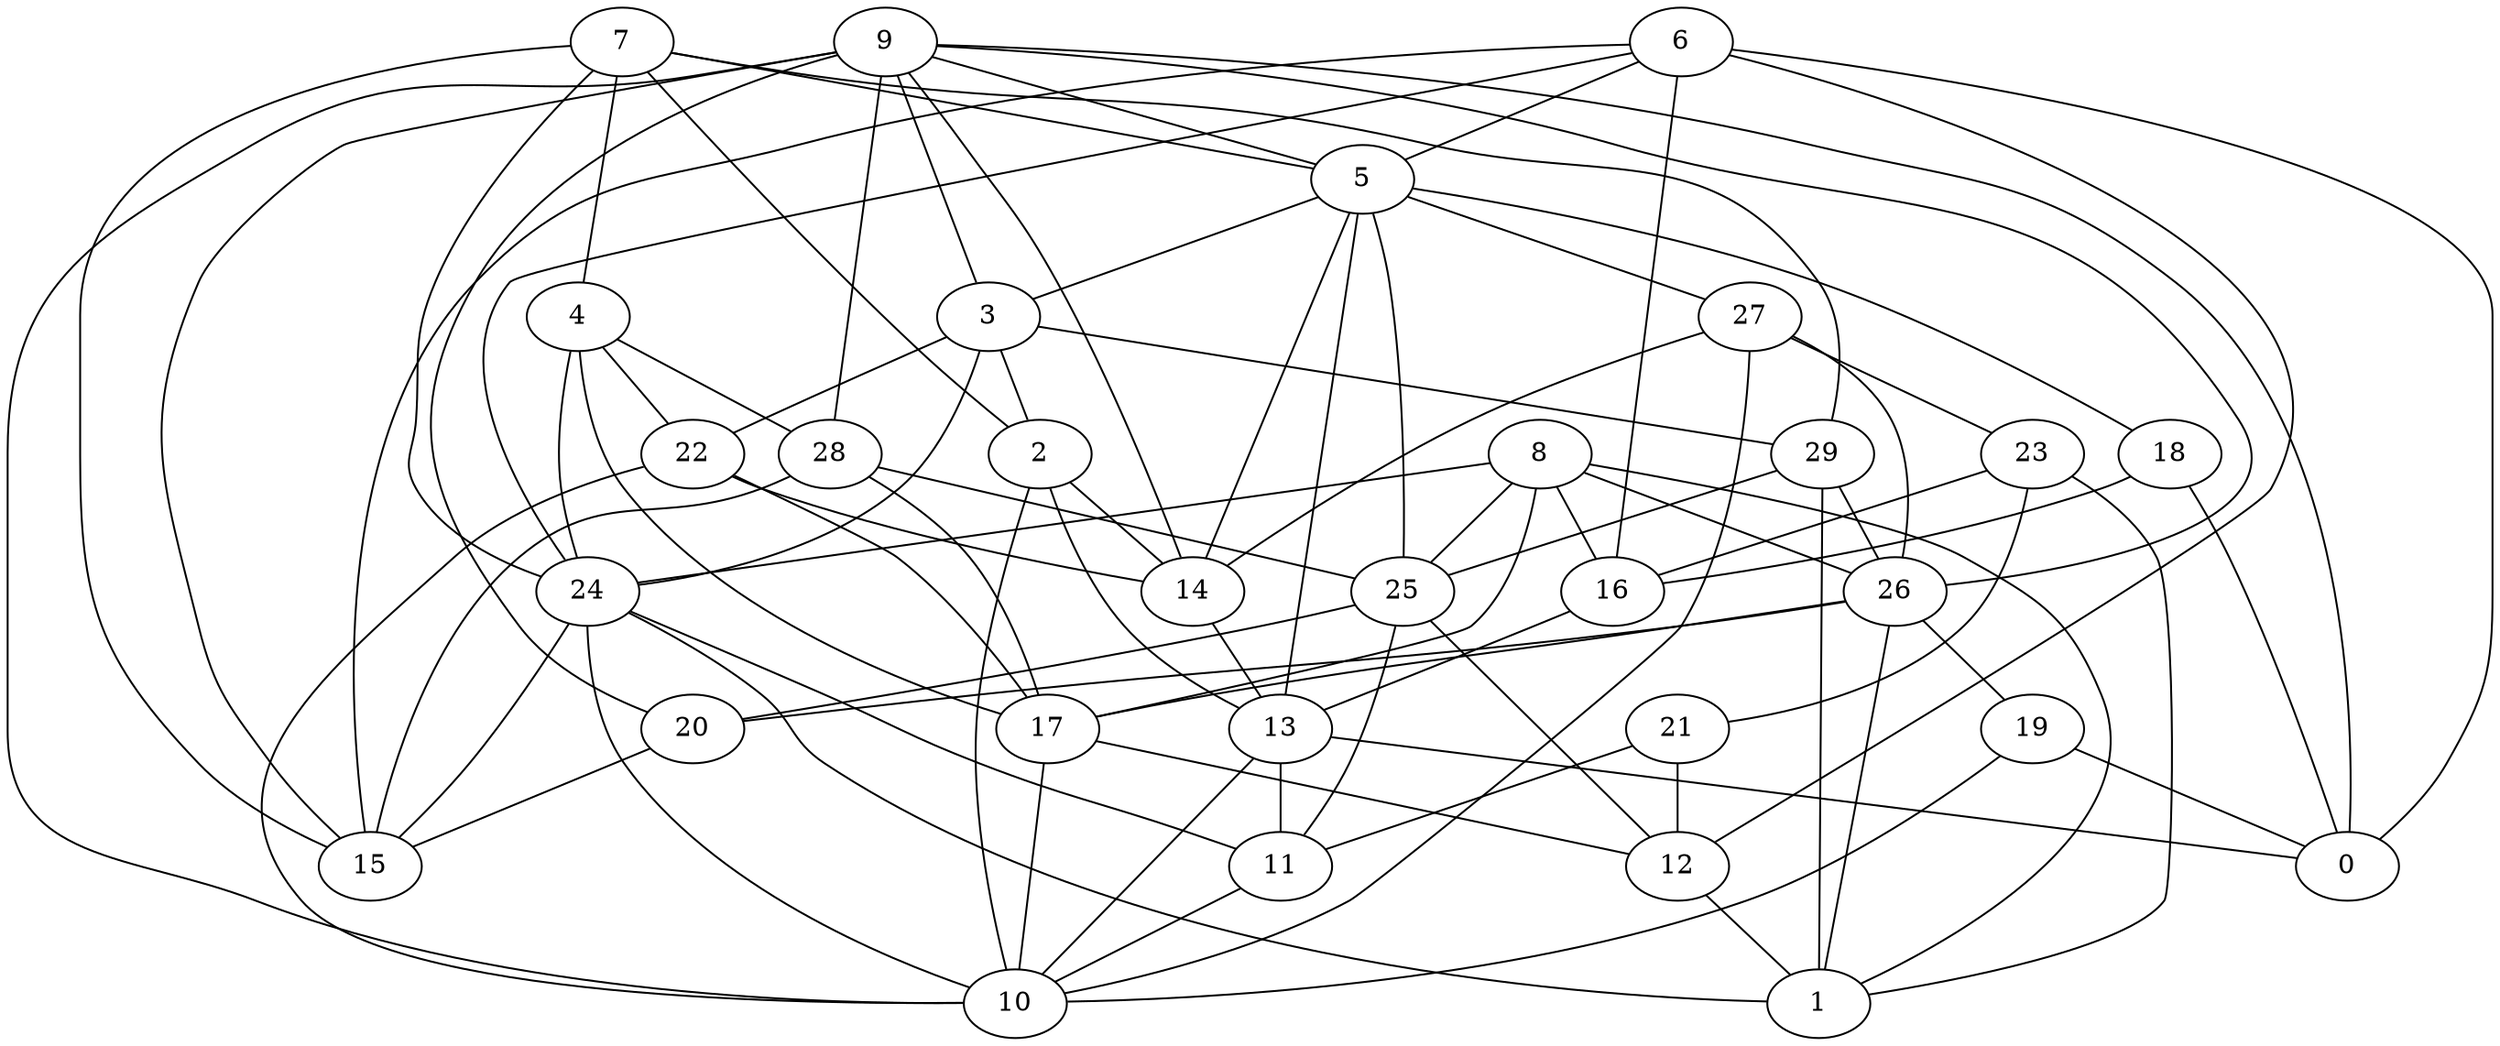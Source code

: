 digraph GG_graph {

subgraph G_graph {
edge [color = black]
"28" -> "25" [dir = none]
"28" -> "17" [dir = none]
"28" -> "15" [dir = none]
"4" -> "17" [dir = none]
"4" -> "28" [dir = none]
"4" -> "22" [dir = none]
"4" -> "24" [dir = none]
"9" -> "15" [dir = none]
"9" -> "0" [dir = none]
"9" -> "10" [dir = none]
"9" -> "14" [dir = none]
"9" -> "20" [dir = none]
"9" -> "26" [dir = none]
"9" -> "3" [dir = none]
"9" -> "5" [dir = none]
"9" -> "28" [dir = none]
"17" -> "10" [dir = none]
"17" -> "12" [dir = none]
"22" -> "14" [dir = none]
"22" -> "17" [dir = none]
"22" -> "10" [dir = none]
"24" -> "1" [dir = none]
"24" -> "15" [dir = none]
"24" -> "10" [dir = none]
"24" -> "11" [dir = none]
"19" -> "10" [dir = none]
"19" -> "0" [dir = none]
"26" -> "20" [dir = none]
"26" -> "17" [dir = none]
"26" -> "1" [dir = none]
"26" -> "19" [dir = none]
"14" -> "13" [dir = none]
"16" -> "13" [dir = none]
"6" -> "12" [dir = none]
"6" -> "16" [dir = none]
"6" -> "0" [dir = none]
"6" -> "15" [dir = none]
"6" -> "24" [dir = none]
"6" -> "5" [dir = none]
"3" -> "24" [dir = none]
"3" -> "22" [dir = none]
"3" -> "2" [dir = none]
"3" -> "29" [dir = none]
"8" -> "17" [dir = none]
"8" -> "1" [dir = none]
"8" -> "16" [dir = none]
"8" -> "24" [dir = none]
"8" -> "26" [dir = none]
"8" -> "25" [dir = none]
"29" -> "25" [dir = none]
"29" -> "26" [dir = none]
"29" -> "1" [dir = none]
"13" -> "11" [dir = none]
"13" -> "10" [dir = none]
"13" -> "0" [dir = none]
"20" -> "15" [dir = none]
"11" -> "10" [dir = none]
"18" -> "16" [dir = none]
"18" -> "0" [dir = none]
"7" -> "2" [dir = none]
"7" -> "5" [dir = none]
"7" -> "4" [dir = none]
"7" -> "15" [dir = none]
"7" -> "29" [dir = none]
"7" -> "24" [dir = none]
"27" -> "23" [dir = none]
"27" -> "14" [dir = none]
"27" -> "26" [dir = none]
"27" -> "10" [dir = none]
"5" -> "13" [dir = none]
"5" -> "27" [dir = none]
"5" -> "3" [dir = none]
"5" -> "18" [dir = none]
"5" -> "14" [dir = none]
"5" -> "25" [dir = none]
"25" -> "11" [dir = none]
"25" -> "20" [dir = none]
"25" -> "12" [dir = none]
"2" -> "14" [dir = none]
"2" -> "13" [dir = none]
"2" -> "10" [dir = none]
"21" -> "12" [dir = none]
"21" -> "11" [dir = none]
"23" -> "21" [dir = none]
"23" -> "1" [dir = none]
"23" -> "16" [dir = none]
"12" -> "1" [dir = none]
}

}

